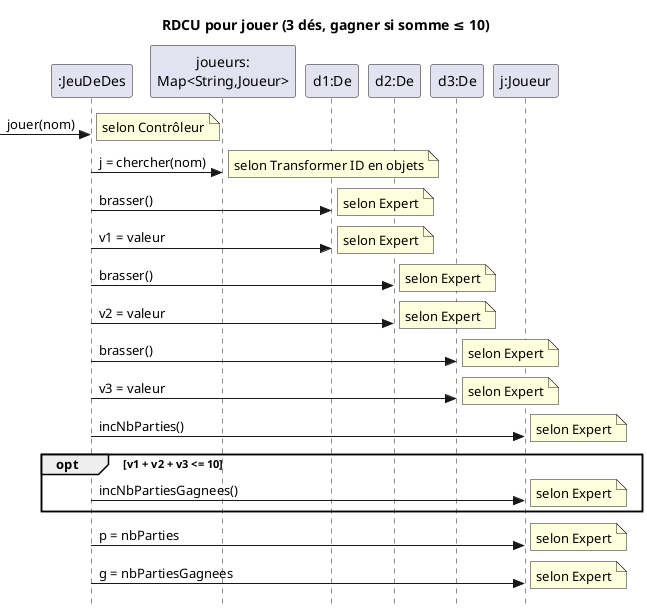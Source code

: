 @startuml RDCU-Jouer
skinparam style strictuml
skinparam defaultfontname Verdana
title RDCU pour jouer (3 dés, gagner si somme ≤ 10)
participant ":JeuDeDes" as c
participant "joueurs:\nMap<String,Joueur>" as jm
participant "d1:De" as d1
participant "d2:De" as d2
participant "d3:De" as d3
participant "j:Joueur" as j
->c : jouer(nom)
note right : selon Contrôleur

c->jm : j = chercher(nom)
note right : selon Transformer ID en objets

c->d1 : brasser()
note right : selon Expert
c->d1 : v1 = valeur
note right : selon Expert

c->d2 : brasser()
note right : selon Expert
c->d2 : v2 = valeur
note right : selon Expert

c->d3 : brasser()
note right : selon Expert
c->d3 : v3 = valeur
note right : selon Expert

c->j : incNbParties()
note right : selon Expert


opt v1 + v2 + v3 <= 10
  c->j : incNbPartiesGagnees()
  note right : selon Expert
end opt

c->j : p = nbParties
note right : selon Expert
c->j : g = nbPartiesGagnees
note right : selon Expert
@enduml